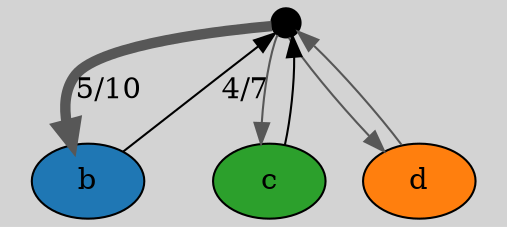 digraph {
    graph [pad="0.212,0.055" bgcolor=lightgray]
    node [style=filled]
    1 [fillcolor="#000000" pos="0,0!" shape=circle width=0.2 label=""]
    b [fillcolor="#1f77b4" pos="0,1.5!"]
    c [fillcolor="#2ca02c" pos="2.5,2.5!"]
    d [fillcolor="#ff7f0e" pos="-1.1,0!"]
    1 -> b [label="5/10" penwidth=5 color="#575757"]
    1 -> c [color="#575757"]
    1 -> d [color="#575757"]
	d -> 1 [color="#575757"]
	b -> 1 [label="4/7"]
	c -> 1 []
  }